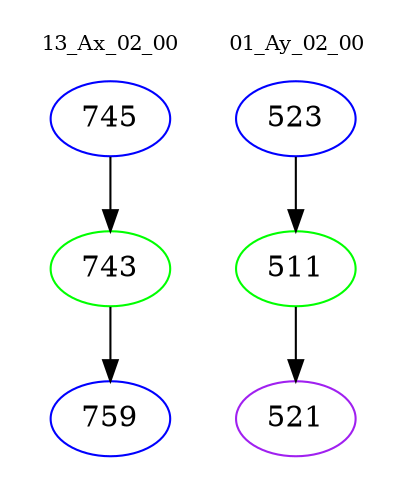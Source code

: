 digraph{
subgraph cluster_0 {
color = white
label = "13_Ax_02_00";
fontsize=10;
T0_745 [label="745", color="blue"]
T0_745 -> T0_743 [color="black"]
T0_743 [label="743", color="green"]
T0_743 -> T0_759 [color="black"]
T0_759 [label="759", color="blue"]
}
subgraph cluster_1 {
color = white
label = "01_Ay_02_00";
fontsize=10;
T1_523 [label="523", color="blue"]
T1_523 -> T1_511 [color="black"]
T1_511 [label="511", color="green"]
T1_511 -> T1_521 [color="black"]
T1_521 [label="521", color="purple"]
}
}
